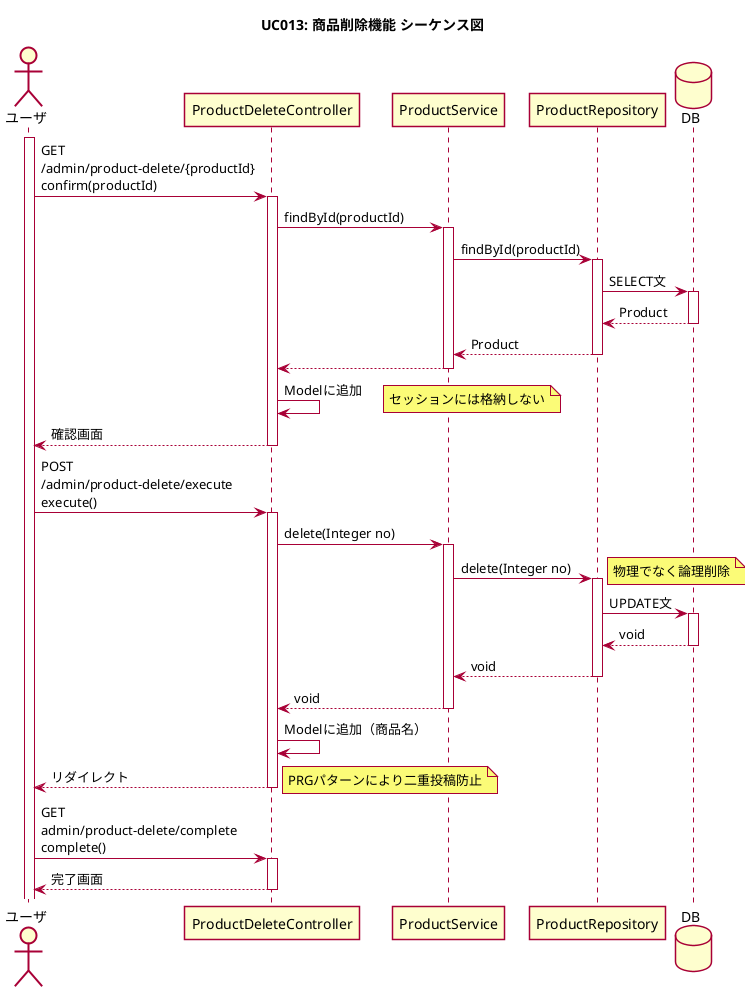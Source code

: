 @startuml

skin rose
title UC013: 商品削除機能 シーケンス図
skinparam shadowing false
'hide footbox

actor ユーザ

activate ユーザ

ユーザ -> ProductDeleteController : GET\n/admin/product-delete/{productId}\nconfirm(productId)
activate ProductDeleteController

ProductDeleteController -> ProductService : findById(productId)
activate ProductService

ProductService -> ProductRepository : findById(productId)
activate ProductRepository

database DB

ProductRepository -> DB : SELECT文
activate DB

DB --> ProductRepository : Product
deactivate DB

ProductRepository --> ProductService : Product
deactivate ProductRepository

ProductService --> ProductDeleteController
deactivate ProductService

ProductDeleteController -> ProductDeleteController : Modelに追加
note right: セッションには格納しない

ProductDeleteController --> ユーザ : 確認画面
deactivate ProductDeleteController

ユーザ -> ProductDeleteController : POST\n/admin/product-delete/execute\nexecute()
activate ProductDeleteController

ProductDeleteController -> ProductService : delete(Integer no)
activate ProductService

ProductService -> ProductRepository : delete(Integer no)
activate ProductRepository

note right: 物理でなく論理削除
ProductRepository -> DB : UPDATE文
activate DB

DB --> ProductRepository : void
deactivate DB

ProductRepository --> ProductService : void
deactivate ProductRepository

ProductService --> ProductDeleteController : void
deactivate ProductService

ProductDeleteController -> ProductDeleteController : Modelに追加（商品名）

ProductDeleteController --> ユーザ : リダイレクト
deactivate ProductDeleteController
note right: PRGパターンにより二重投稿防止

ユーザ -> ProductDeleteController : GET\nadmin/product-delete/complete\ncomplete()
activate ProductDeleteController

ProductDeleteController --> ユーザ : 完了画面
deactivate ProductDeleteController

@enduml